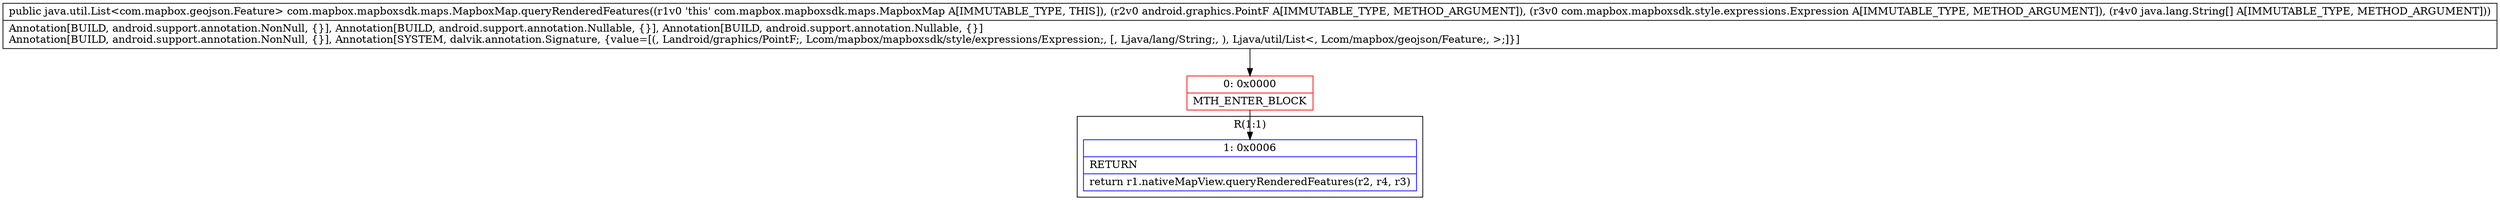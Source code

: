 digraph "CFG forcom.mapbox.mapboxsdk.maps.MapboxMap.queryRenderedFeatures(Landroid\/graphics\/PointF;Lcom\/mapbox\/mapboxsdk\/style\/expressions\/Expression;[Ljava\/lang\/String;)Ljava\/util\/List;" {
subgraph cluster_Region_2019770794 {
label = "R(1:1)";
node [shape=record,color=blue];
Node_1 [shape=record,label="{1\:\ 0x0006|RETURN\l|return r1.nativeMapView.queryRenderedFeatures(r2, r4, r3)\l}"];
}
Node_0 [shape=record,color=red,label="{0\:\ 0x0000|MTH_ENTER_BLOCK\l}"];
MethodNode[shape=record,label="{public java.util.List\<com.mapbox.geojson.Feature\> com.mapbox.mapboxsdk.maps.MapboxMap.queryRenderedFeatures((r1v0 'this' com.mapbox.mapboxsdk.maps.MapboxMap A[IMMUTABLE_TYPE, THIS]), (r2v0 android.graphics.PointF A[IMMUTABLE_TYPE, METHOD_ARGUMENT]), (r3v0 com.mapbox.mapboxsdk.style.expressions.Expression A[IMMUTABLE_TYPE, METHOD_ARGUMENT]), (r4v0 java.lang.String[] A[IMMUTABLE_TYPE, METHOD_ARGUMENT]))  | Annotation[BUILD, android.support.annotation.NonNull, \{\}], Annotation[BUILD, android.support.annotation.Nullable, \{\}], Annotation[BUILD, android.support.annotation.Nullable, \{\}]\lAnnotation[BUILD, android.support.annotation.NonNull, \{\}], Annotation[SYSTEM, dalvik.annotation.Signature, \{value=[(, Landroid\/graphics\/PointF;, Lcom\/mapbox\/mapboxsdk\/style\/expressions\/Expression;, [, Ljava\/lang\/String;, ), Ljava\/util\/List\<, Lcom\/mapbox\/geojson\/Feature;, \>;]\}]\l}"];
MethodNode -> Node_0;
Node_0 -> Node_1;
}

